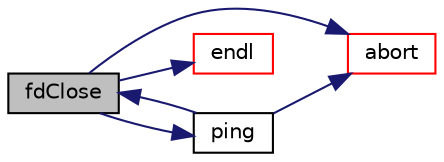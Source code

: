 digraph "fdClose"
{
  bgcolor="transparent";
  edge [fontname="Helvetica",fontsize="10",labelfontname="Helvetica",labelfontsize="10"];
  node [fontname="Helvetica",fontsize="10",shape=record];
  rankdir="LR";
  Node121313 [label="fdClose",height=0.2,width=0.4,color="black", fillcolor="grey75", style="filled", fontcolor="black"];
  Node121313 -> Node121314 [color="midnightblue",fontsize="10",style="solid",fontname="Helvetica"];
  Node121314 [label="abort",height=0.2,width=0.4,color="red",URL="$a21851.html#a447107a607d03e417307c203fa5fb44b"];
  Node121313 -> Node121329 [color="midnightblue",fontsize="10",style="solid",fontname="Helvetica"];
  Node121329 [label="endl",height=0.2,width=0.4,color="red",URL="$a21851.html#a2db8fe02a0d3909e9351bb4275b23ce4",tooltip="Add newline and flush stream. "];
  Node121313 -> Node121359 [color="midnightblue",fontsize="10",style="solid",fontname="Helvetica"];
  Node121359 [label="ping",height=0.2,width=0.4,color="black",URL="$a21851.html#aa08c9d46bf04725aee4bc67ce02b2759",tooltip="Check if machine is up by pinging given port. "];
  Node121359 -> Node121314 [color="midnightblue",fontsize="10",style="solid",fontname="Helvetica"];
  Node121359 -> Node121313 [color="midnightblue",fontsize="10",style="solid",fontname="Helvetica"];
}
